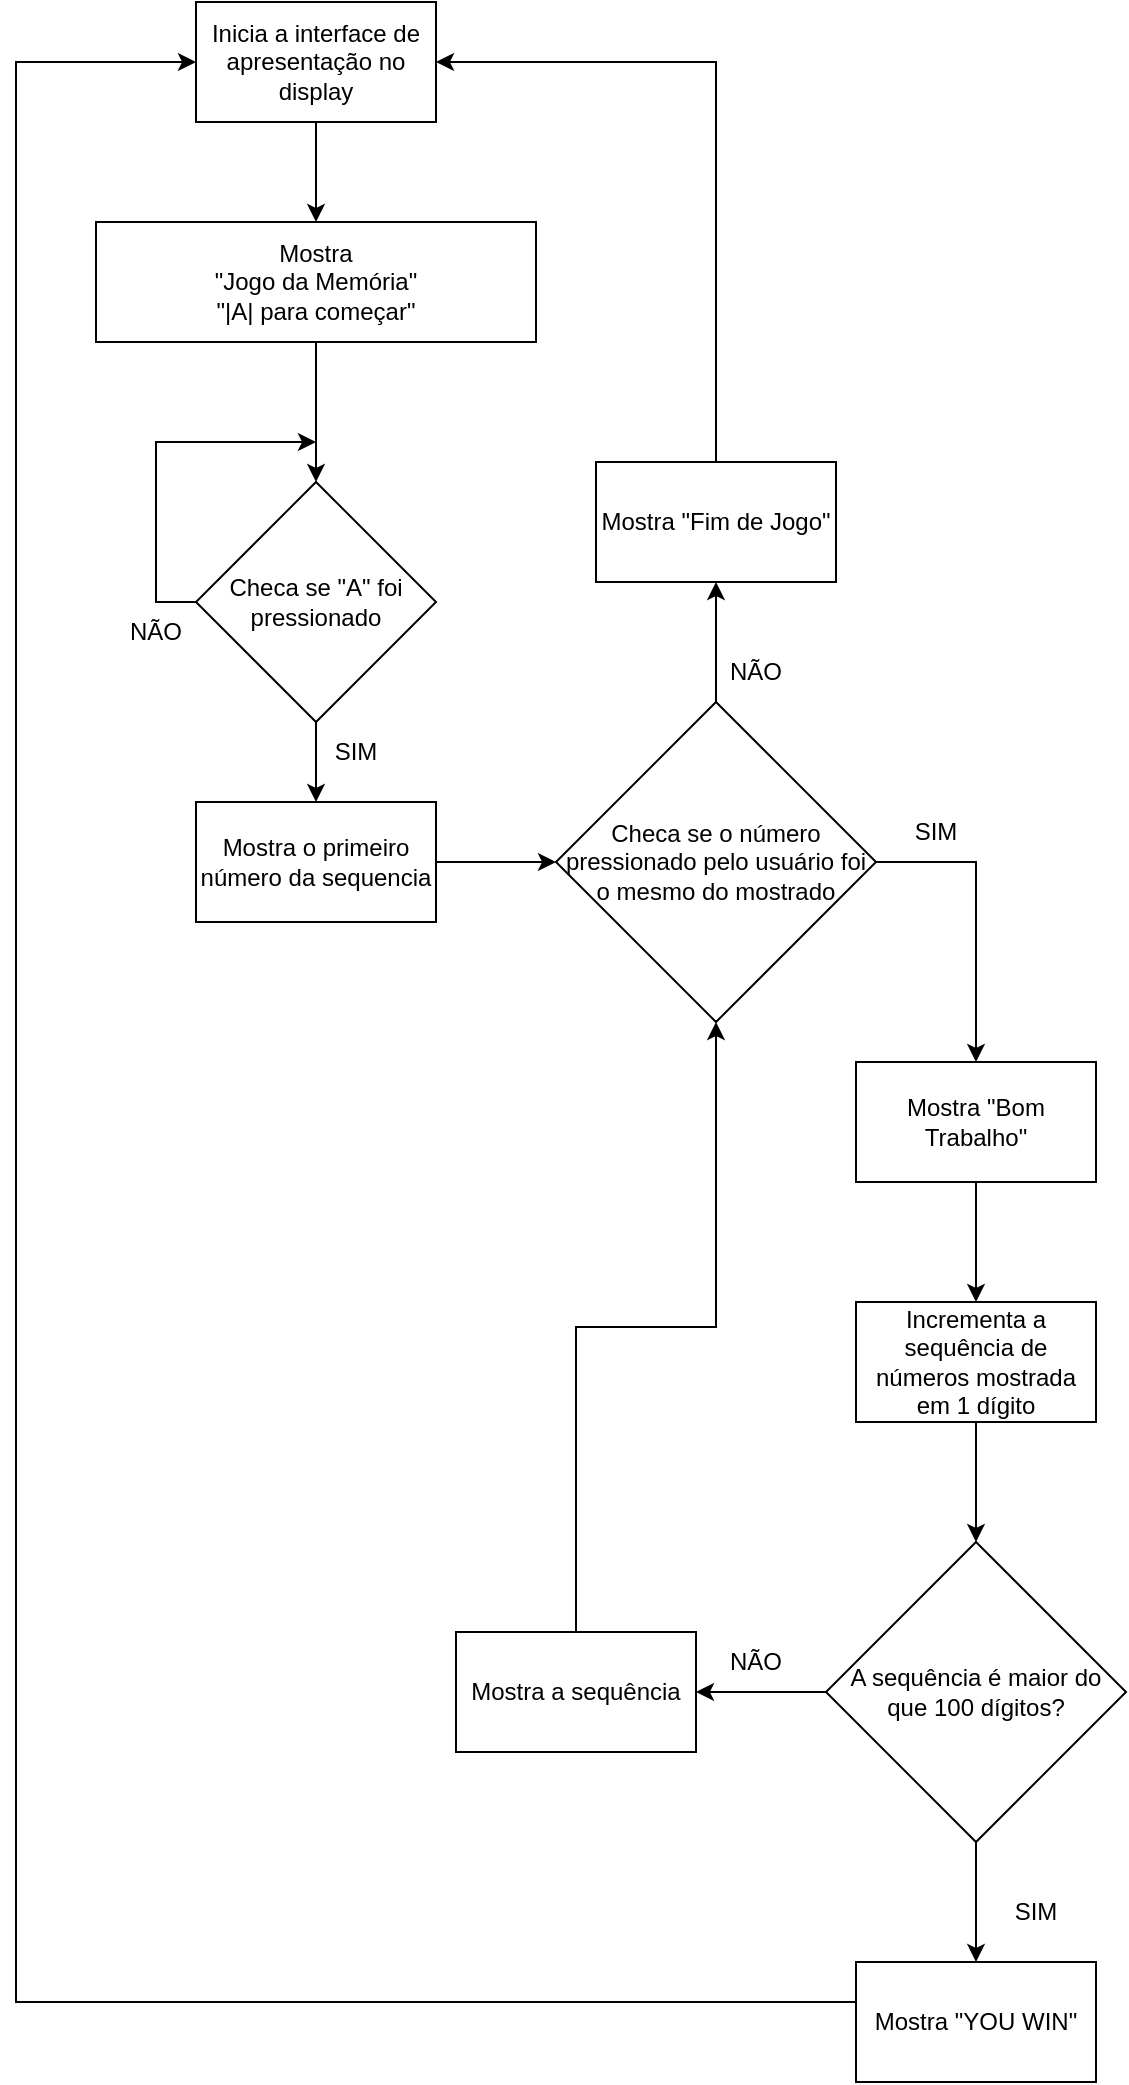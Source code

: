 <mxfile version="21.2.7" type="device">
  <diagram name="Page-1" id="FOvincP4crpSBKMhUwiS">
    <mxGraphModel dx="1100" dy="581" grid="1" gridSize="10" guides="1" tooltips="1" connect="1" arrows="1" fold="1" page="1" pageScale="1" pageWidth="850" pageHeight="1100" math="0" shadow="0">
      <root>
        <mxCell id="0" />
        <mxCell id="1" parent="0" />
        <mxCell id="imsbNu7LiruH0yIdqAtJ-29" style="edgeStyle=orthogonalEdgeStyle;rounded=0;orthogonalLoop=1;jettySize=auto;html=1;exitX=0.5;exitY=1;exitDx=0;exitDy=0;entryX=0.5;entryY=0;entryDx=0;entryDy=0;" parent="1" source="1ro929-LgPhUvLXpvoQH-1" target="imsbNu7LiruH0yIdqAtJ-28" edge="1">
          <mxGeometry relative="1" as="geometry" />
        </mxCell>
        <mxCell id="1ro929-LgPhUvLXpvoQH-1" value="Inicia a interface de apresentação no display" style="rounded=0;whiteSpace=wrap;html=1;" parent="1" vertex="1">
          <mxGeometry x="180" y="30" width="120" height="60" as="geometry" />
        </mxCell>
        <mxCell id="imsbNu7LiruH0yIdqAtJ-6" style="edgeStyle=orthogonalEdgeStyle;rounded=0;orthogonalLoop=1;jettySize=auto;html=1;exitX=0;exitY=0.5;exitDx=0;exitDy=0;" parent="1" source="imsbNu7LiruH0yIdqAtJ-2" edge="1">
          <mxGeometry relative="1" as="geometry">
            <mxPoint x="240" y="250" as="targetPoint" />
            <Array as="points">
              <mxPoint x="160" y="330" />
              <mxPoint x="160" y="250" />
              <mxPoint x="190" y="250" />
            </Array>
          </mxGeometry>
        </mxCell>
        <mxCell id="imsbNu7LiruH0yIdqAtJ-8" style="edgeStyle=orthogonalEdgeStyle;rounded=0;orthogonalLoop=1;jettySize=auto;html=1;exitX=0.5;exitY=1;exitDx=0;exitDy=0;entryX=0.5;entryY=0;entryDx=0;entryDy=0;" parent="1" source="imsbNu7LiruH0yIdqAtJ-2" target="imsbNu7LiruH0yIdqAtJ-7" edge="1">
          <mxGeometry relative="1" as="geometry" />
        </mxCell>
        <mxCell id="imsbNu7LiruH0yIdqAtJ-2" value="Checa se &quot;A&quot; foi pressionado" style="rhombus;whiteSpace=wrap;html=1;" parent="1" vertex="1">
          <mxGeometry x="180" y="270" width="120" height="120" as="geometry" />
        </mxCell>
        <mxCell id="S-6LjcBJIBhUGzeVn9We-1" style="edgeStyle=orthogonalEdgeStyle;rounded=0;orthogonalLoop=1;jettySize=auto;html=1;exitX=1;exitY=0.5;exitDx=0;exitDy=0;entryX=0;entryY=0.5;entryDx=0;entryDy=0;" edge="1" parent="1" source="imsbNu7LiruH0yIdqAtJ-7" target="imsbNu7LiruH0yIdqAtJ-9">
          <mxGeometry relative="1" as="geometry" />
        </mxCell>
        <mxCell id="imsbNu7LiruH0yIdqAtJ-7" value="Mostra o primeiro número da sequencia" style="rounded=0;whiteSpace=wrap;html=1;" parent="1" vertex="1">
          <mxGeometry x="180" y="430" width="120" height="60" as="geometry" />
        </mxCell>
        <mxCell id="S-6LjcBJIBhUGzeVn9We-2" style="edgeStyle=orthogonalEdgeStyle;rounded=0;orthogonalLoop=1;jettySize=auto;html=1;exitX=0.5;exitY=0;exitDx=0;exitDy=0;entryX=0.5;entryY=1;entryDx=0;entryDy=0;" edge="1" parent="1" source="imsbNu7LiruH0yIdqAtJ-9" target="imsbNu7LiruH0yIdqAtJ-12">
          <mxGeometry relative="1" as="geometry">
            <mxPoint x="440" y="330" as="targetPoint" />
          </mxGeometry>
        </mxCell>
        <mxCell id="S-6LjcBJIBhUGzeVn9We-5" style="edgeStyle=orthogonalEdgeStyle;rounded=0;orthogonalLoop=1;jettySize=auto;html=1;exitX=1;exitY=0.5;exitDx=0;exitDy=0;entryX=0.5;entryY=0;entryDx=0;entryDy=0;" edge="1" parent="1" source="imsbNu7LiruH0yIdqAtJ-9" target="S-6LjcBJIBhUGzeVn9We-4">
          <mxGeometry relative="1" as="geometry" />
        </mxCell>
        <mxCell id="imsbNu7LiruH0yIdqAtJ-9" value="Checa se o número pressionado pelo usuário foi o mesmo do mostrado" style="rhombus;whiteSpace=wrap;html=1;" parent="1" vertex="1">
          <mxGeometry x="360" y="380" width="160" height="160" as="geometry" />
        </mxCell>
        <mxCell id="S-6LjcBJIBhUGzeVn9We-3" style="edgeStyle=orthogonalEdgeStyle;rounded=0;orthogonalLoop=1;jettySize=auto;html=1;exitX=0.5;exitY=0;exitDx=0;exitDy=0;entryX=1;entryY=0.5;entryDx=0;entryDy=0;" edge="1" parent="1" source="imsbNu7LiruH0yIdqAtJ-12" target="1ro929-LgPhUvLXpvoQH-1">
          <mxGeometry relative="1" as="geometry" />
        </mxCell>
        <mxCell id="imsbNu7LiruH0yIdqAtJ-12" value="Mostra &quot;Fim de Jogo&quot;" style="rounded=0;whiteSpace=wrap;html=1;" parent="1" vertex="1">
          <mxGeometry x="380" y="260" width="120" height="60" as="geometry" />
        </mxCell>
        <mxCell id="S-6LjcBJIBhUGzeVn9We-9" style="edgeStyle=orthogonalEdgeStyle;rounded=0;orthogonalLoop=1;jettySize=auto;html=1;exitX=0.5;exitY=1;exitDx=0;exitDy=0;entryX=0.5;entryY=0;entryDx=0;entryDy=0;" edge="1" parent="1" source="imsbNu7LiruH0yIdqAtJ-15" target="S-6LjcBJIBhUGzeVn9We-8">
          <mxGeometry relative="1" as="geometry" />
        </mxCell>
        <mxCell id="imsbNu7LiruH0yIdqAtJ-15" value="Incrementa a sequência de números mostrada em 1 dígito" style="rounded=0;whiteSpace=wrap;html=1;" parent="1" vertex="1">
          <mxGeometry x="510" y="680" width="120" height="60" as="geometry" />
        </mxCell>
        <mxCell id="imsbNu7LiruH0yIdqAtJ-27" style="edgeStyle=orthogonalEdgeStyle;rounded=0;orthogonalLoop=1;jettySize=auto;html=1;exitX=0;exitY=0.5;exitDx=0;exitDy=0;entryX=0;entryY=0.5;entryDx=0;entryDy=0;" parent="1" source="imsbNu7LiruH0yIdqAtJ-26" target="1ro929-LgPhUvLXpvoQH-1" edge="1">
          <mxGeometry relative="1" as="geometry">
            <mxPoint x="90" y="180" as="targetPoint" />
            <Array as="points">
              <mxPoint x="510" y="1030" />
              <mxPoint x="90" y="1030" />
              <mxPoint x="90" y="60" />
            </Array>
          </mxGeometry>
        </mxCell>
        <mxCell id="imsbNu7LiruH0yIdqAtJ-26" value="Mostra &quot;YOU WIN&quot;" style="rounded=0;whiteSpace=wrap;html=1;" parent="1" vertex="1">
          <mxGeometry x="510" y="1010" width="120" height="60" as="geometry" />
        </mxCell>
        <mxCell id="imsbNu7LiruH0yIdqAtJ-30" style="edgeStyle=orthogonalEdgeStyle;rounded=0;orthogonalLoop=1;jettySize=auto;html=1;exitX=0.5;exitY=1;exitDx=0;exitDy=0;entryX=0.5;entryY=0;entryDx=0;entryDy=0;" parent="1" source="imsbNu7LiruH0yIdqAtJ-28" target="imsbNu7LiruH0yIdqAtJ-2" edge="1">
          <mxGeometry relative="1" as="geometry" />
        </mxCell>
        <mxCell id="imsbNu7LiruH0yIdqAtJ-28" value="Mostra &lt;br&gt;&quot;Jogo da Memória&quot;&lt;br&gt;&quot;|A| para começar&quot;" style="rounded=0;whiteSpace=wrap;html=1;" parent="1" vertex="1">
          <mxGeometry x="130" y="140" width="220" height="60" as="geometry" />
        </mxCell>
        <mxCell id="imsbNu7LiruH0yIdqAtJ-31" value="SIM" style="text;html=1;strokeColor=none;fillColor=none;align=center;verticalAlign=middle;whiteSpace=wrap;rounded=0;" parent="1" vertex="1">
          <mxGeometry x="230" y="390" width="60" height="30" as="geometry" />
        </mxCell>
        <mxCell id="imsbNu7LiruH0yIdqAtJ-32" value="NÃO" style="text;html=1;strokeColor=none;fillColor=none;align=center;verticalAlign=middle;whiteSpace=wrap;rounded=0;" parent="1" vertex="1">
          <mxGeometry x="130" y="330" width="60" height="30" as="geometry" />
        </mxCell>
        <mxCell id="imsbNu7LiruH0yIdqAtJ-34" value="NÃO" style="text;html=1;strokeColor=none;fillColor=none;align=center;verticalAlign=middle;whiteSpace=wrap;rounded=0;" parent="1" vertex="1">
          <mxGeometry x="430" y="350" width="60" height="30" as="geometry" />
        </mxCell>
        <mxCell id="imsbNu7LiruH0yIdqAtJ-36" value="NÃO" style="text;html=1;strokeColor=none;fillColor=none;align=center;verticalAlign=middle;whiteSpace=wrap;rounded=0;" parent="1" vertex="1">
          <mxGeometry x="430" y="845" width="60" height="30" as="geometry" />
        </mxCell>
        <mxCell id="S-6LjcBJIBhUGzeVn9We-7" style="edgeStyle=orthogonalEdgeStyle;rounded=0;orthogonalLoop=1;jettySize=auto;html=1;exitX=0.5;exitY=1;exitDx=0;exitDy=0;entryX=0.5;entryY=0;entryDx=0;entryDy=0;" edge="1" parent="1" source="S-6LjcBJIBhUGzeVn9We-4" target="imsbNu7LiruH0yIdqAtJ-15">
          <mxGeometry relative="1" as="geometry" />
        </mxCell>
        <mxCell id="S-6LjcBJIBhUGzeVn9We-4" value="Mostra &quot;Bom Trabalho&quot;" style="rounded=0;whiteSpace=wrap;html=1;" vertex="1" parent="1">
          <mxGeometry x="510" y="560" width="120" height="60" as="geometry" />
        </mxCell>
        <mxCell id="S-6LjcBJIBhUGzeVn9We-6" value="SIM" style="text;html=1;strokeColor=none;fillColor=none;align=center;verticalAlign=middle;whiteSpace=wrap;rounded=0;" vertex="1" parent="1">
          <mxGeometry x="520" y="430" width="60" height="30" as="geometry" />
        </mxCell>
        <mxCell id="S-6LjcBJIBhUGzeVn9We-11" style="edgeStyle=orthogonalEdgeStyle;rounded=0;orthogonalLoop=1;jettySize=auto;html=1;exitX=0;exitY=0.5;exitDx=0;exitDy=0;entryX=1;entryY=0.5;entryDx=0;entryDy=0;" edge="1" parent="1" source="S-6LjcBJIBhUGzeVn9We-8" target="S-6LjcBJIBhUGzeVn9We-10">
          <mxGeometry relative="1" as="geometry" />
        </mxCell>
        <mxCell id="S-6LjcBJIBhUGzeVn9We-13" style="edgeStyle=orthogonalEdgeStyle;rounded=0;orthogonalLoop=1;jettySize=auto;html=1;exitX=0.5;exitY=1;exitDx=0;exitDy=0;entryX=0.5;entryY=0;entryDx=0;entryDy=0;" edge="1" parent="1" source="S-6LjcBJIBhUGzeVn9We-8" target="imsbNu7LiruH0yIdqAtJ-26">
          <mxGeometry relative="1" as="geometry" />
        </mxCell>
        <mxCell id="S-6LjcBJIBhUGzeVn9We-8" value="A sequência é maior do que 100 dígitos?" style="rhombus;whiteSpace=wrap;html=1;" vertex="1" parent="1">
          <mxGeometry x="495" y="800" width="150" height="150" as="geometry" />
        </mxCell>
        <mxCell id="S-6LjcBJIBhUGzeVn9We-12" style="edgeStyle=orthogonalEdgeStyle;rounded=0;orthogonalLoop=1;jettySize=auto;html=1;exitX=0.5;exitY=0;exitDx=0;exitDy=0;entryX=0.5;entryY=1;entryDx=0;entryDy=0;" edge="1" parent="1" source="S-6LjcBJIBhUGzeVn9We-10" target="imsbNu7LiruH0yIdqAtJ-9">
          <mxGeometry relative="1" as="geometry" />
        </mxCell>
        <mxCell id="S-6LjcBJIBhUGzeVn9We-10" value="Mostra a sequência" style="rounded=0;whiteSpace=wrap;html=1;" vertex="1" parent="1">
          <mxGeometry x="310" y="845" width="120" height="60" as="geometry" />
        </mxCell>
        <mxCell id="S-6LjcBJIBhUGzeVn9We-14" value="SIM" style="text;html=1;strokeColor=none;fillColor=none;align=center;verticalAlign=middle;whiteSpace=wrap;rounded=0;" vertex="1" parent="1">
          <mxGeometry x="570" y="970" width="60" height="30" as="geometry" />
        </mxCell>
      </root>
    </mxGraphModel>
  </diagram>
</mxfile>
